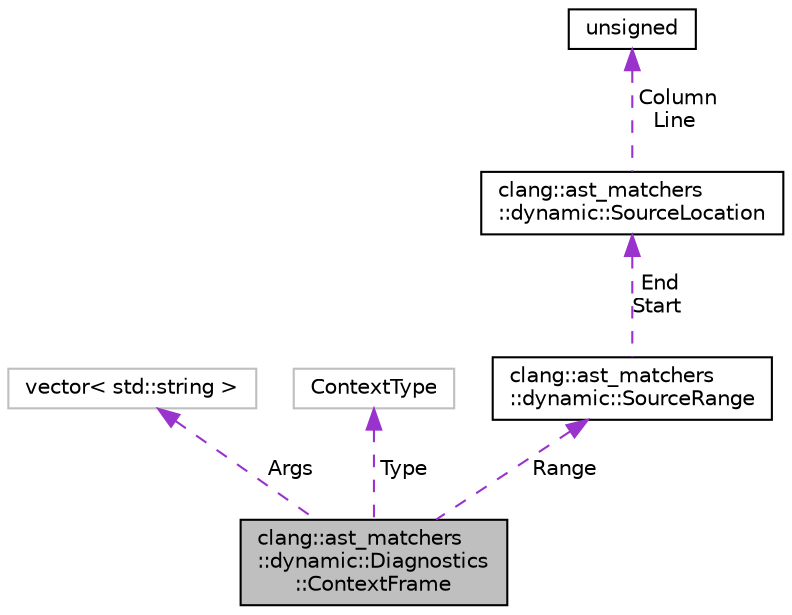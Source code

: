 digraph "clang::ast_matchers::dynamic::Diagnostics::ContextFrame"
{
 // LATEX_PDF_SIZE
  bgcolor="transparent";
  edge [fontname="Helvetica",fontsize="10",labelfontname="Helvetica",labelfontsize="10"];
  node [fontname="Helvetica",fontsize="10",shape=record];
  Node1 [label="clang::ast_matchers\l::dynamic::Diagnostics\l::ContextFrame",height=0.2,width=0.4,color="black", fillcolor="grey75", style="filled", fontcolor="black",tooltip="Information stored for one frame of the context."];
  Node2 -> Node1 [dir="back",color="darkorchid3",fontsize="10",style="dashed",label=" Args" ,fontname="Helvetica"];
  Node2 [label="vector\< std::string \>",height=0.2,width=0.4,color="grey75",tooltip=" "];
  Node3 -> Node1 [dir="back",color="darkorchid3",fontsize="10",style="dashed",label=" Type" ,fontname="Helvetica"];
  Node3 [label="ContextType",height=0.2,width=0.4,color="grey75",tooltip=" "];
  Node4 -> Node1 [dir="back",color="darkorchid3",fontsize="10",style="dashed",label=" Range" ,fontname="Helvetica"];
  Node4 [label="clang::ast_matchers\l::dynamic::SourceRange",height=0.2,width=0.4,color="black",URL="$structclang_1_1ast__matchers_1_1dynamic_1_1SourceRange.html",tooltip=" "];
  Node5 -> Node4 [dir="back",color="darkorchid3",fontsize="10",style="dashed",label=" End\nStart" ,fontname="Helvetica"];
  Node5 [label="clang::ast_matchers\l::dynamic::SourceLocation",height=0.2,width=0.4,color="black",URL="$structclang_1_1ast__matchers_1_1dynamic_1_1SourceLocation.html",tooltip=" "];
  Node6 -> Node5 [dir="back",color="darkorchid3",fontsize="10",style="dashed",label=" Column\nLine" ,fontname="Helvetica"];
  Node6 [label="unsigned",height=0.2,width=0.4,color="black",URL="$classunsigned.html",tooltip=" "];
}
